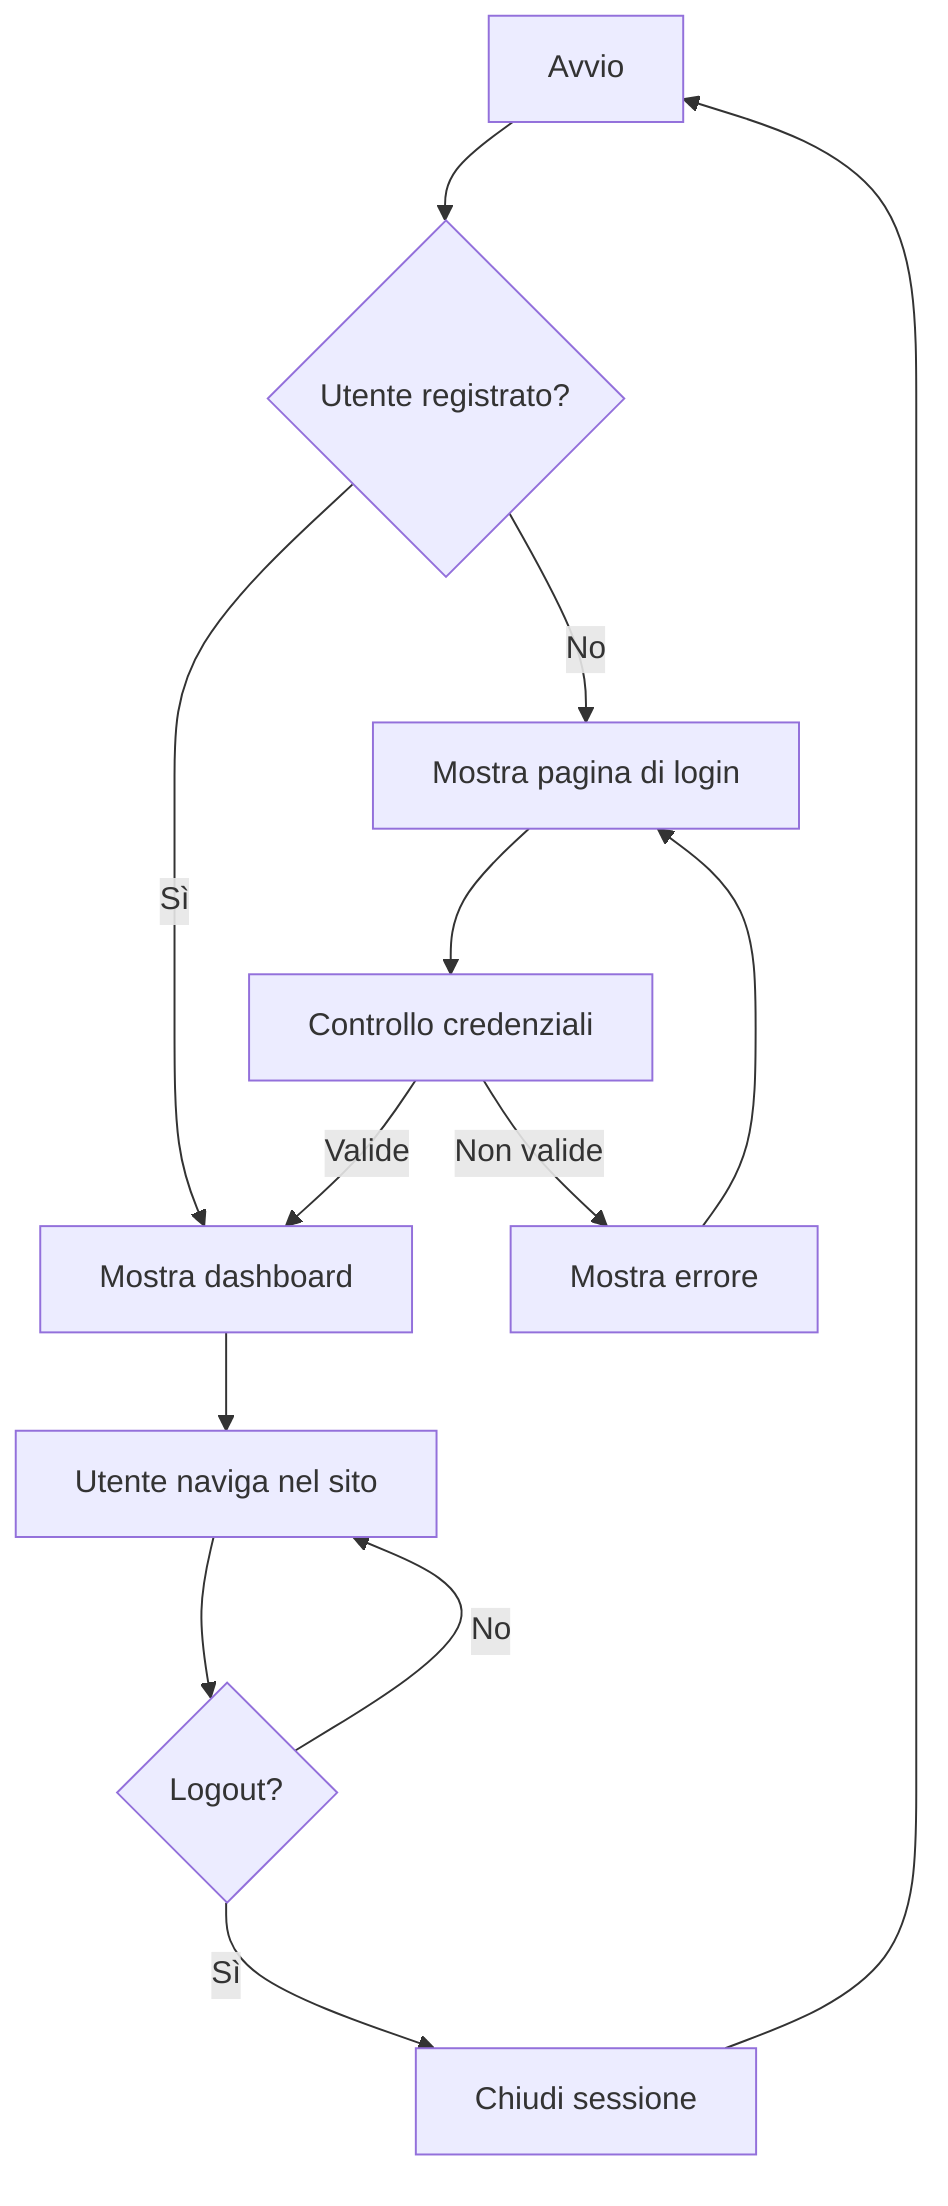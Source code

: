 flowchart TD
    A[Avvio] --> B{Utente registrato?}
    B -->|Sì| C[Mostra dashboard]
    B -->|No| D[Mostra pagina di login]
    D --> E[Controllo credenziali]
    E -->|Valide| C
    E -->|Non valide| F[Mostra errore]
    F --> D
    C --> G[Utente naviga nel sito]
    G --> H{Logout?}
    H -->|Sì| I[Chiudi sessione]
    H -->|No| G
    I --> A
